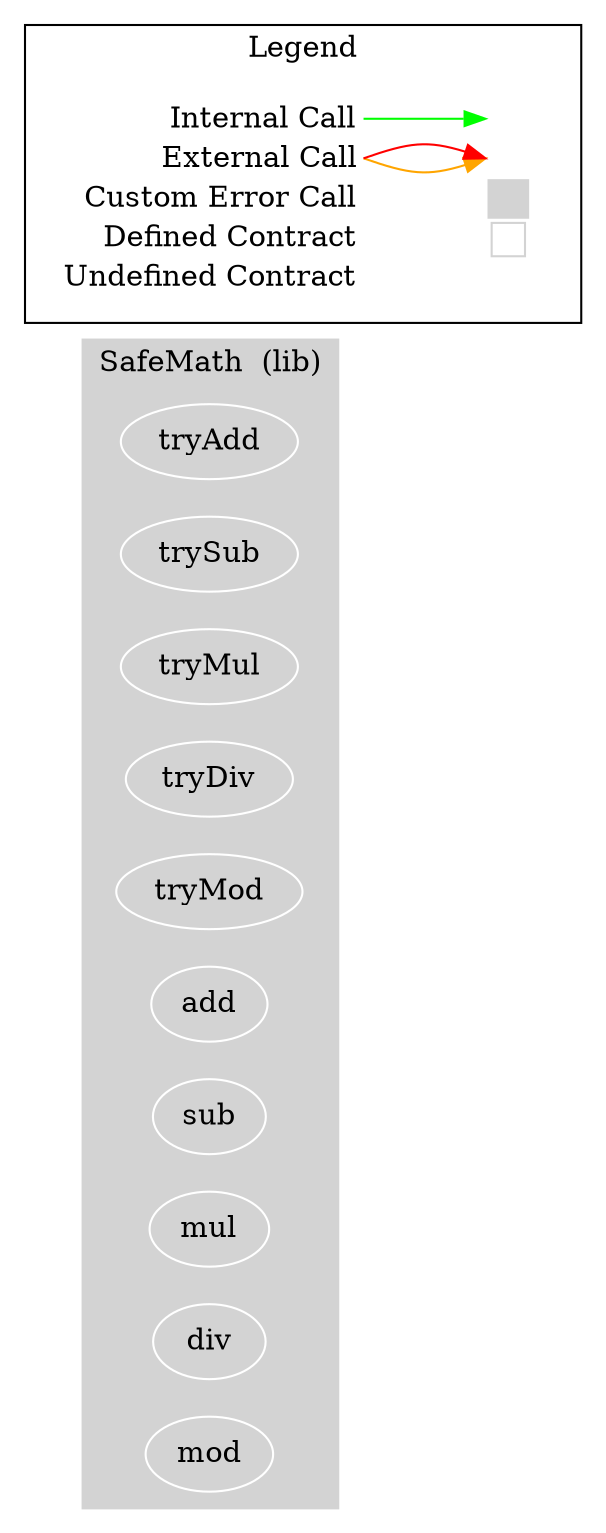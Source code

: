 digraph G {
  graph [ ratio = "auto", page = "100", compound =true ];
subgraph "clusterSafeMath" {
  graph [ label = "SafeMath  (lib)", color = "lightgray", style = "filled", bgcolor = "lightgray" ];
  "SafeMath.tryAdd" [ label = "tryAdd", color = "white" ];
  "SafeMath.trySub" [ label = "trySub", color = "white" ];
  "SafeMath.tryMul" [ label = "tryMul", color = "white" ];
  "SafeMath.tryDiv" [ label = "tryDiv", color = "white" ];
  "SafeMath.tryMod" [ label = "tryMod", color = "white" ];
  "SafeMath.add" [ label = "add", color = "white" ];
  "SafeMath.sub" [ label = "sub", color = "white" ];
  "SafeMath.mul" [ label = "mul", color = "white" ];
  "SafeMath.div" [ label = "div", color = "white" ];
  "SafeMath.mod" [ label = "mod", color = "white" ];
}



rankdir=LR
node [shape=plaintext]
subgraph cluster_01 { 
label = "Legend";
key [label=<<table border="0" cellpadding="2" cellspacing="0" cellborder="0">
  <tr><td align="right" port="i1">Internal Call</td></tr>
  <tr><td align="right" port="i2">External Call</td></tr>
  <tr><td align="right" port="i2">Custom Error Call</td></tr>
  <tr><td align="right" port="i3">Defined Contract</td></tr>
  <tr><td align="right" port="i4">Undefined Contract</td></tr>
  </table>>]
key2 [label=<<table border="0" cellpadding="2" cellspacing="0" cellborder="0">
  <tr><td port="i1">&nbsp;&nbsp;&nbsp;</td></tr>
  <tr><td port="i2">&nbsp;&nbsp;&nbsp;</td></tr>
  <tr><td port="i3" bgcolor="lightgray">&nbsp;&nbsp;&nbsp;</td></tr>
  <tr><td port="i4">
    <table border="1" cellborder="0" cellspacing="0" cellpadding="7" color="lightgray">
      <tr>
       <td></td>
      </tr>
     </table>
  </td></tr>
  </table>>]
key:i1:e -> key2:i1:w [color="green"]
key:i2:e -> key2:i2:w [color="orange"]
key:i2:e -> key2:i2:w [color="red"]
}
}

